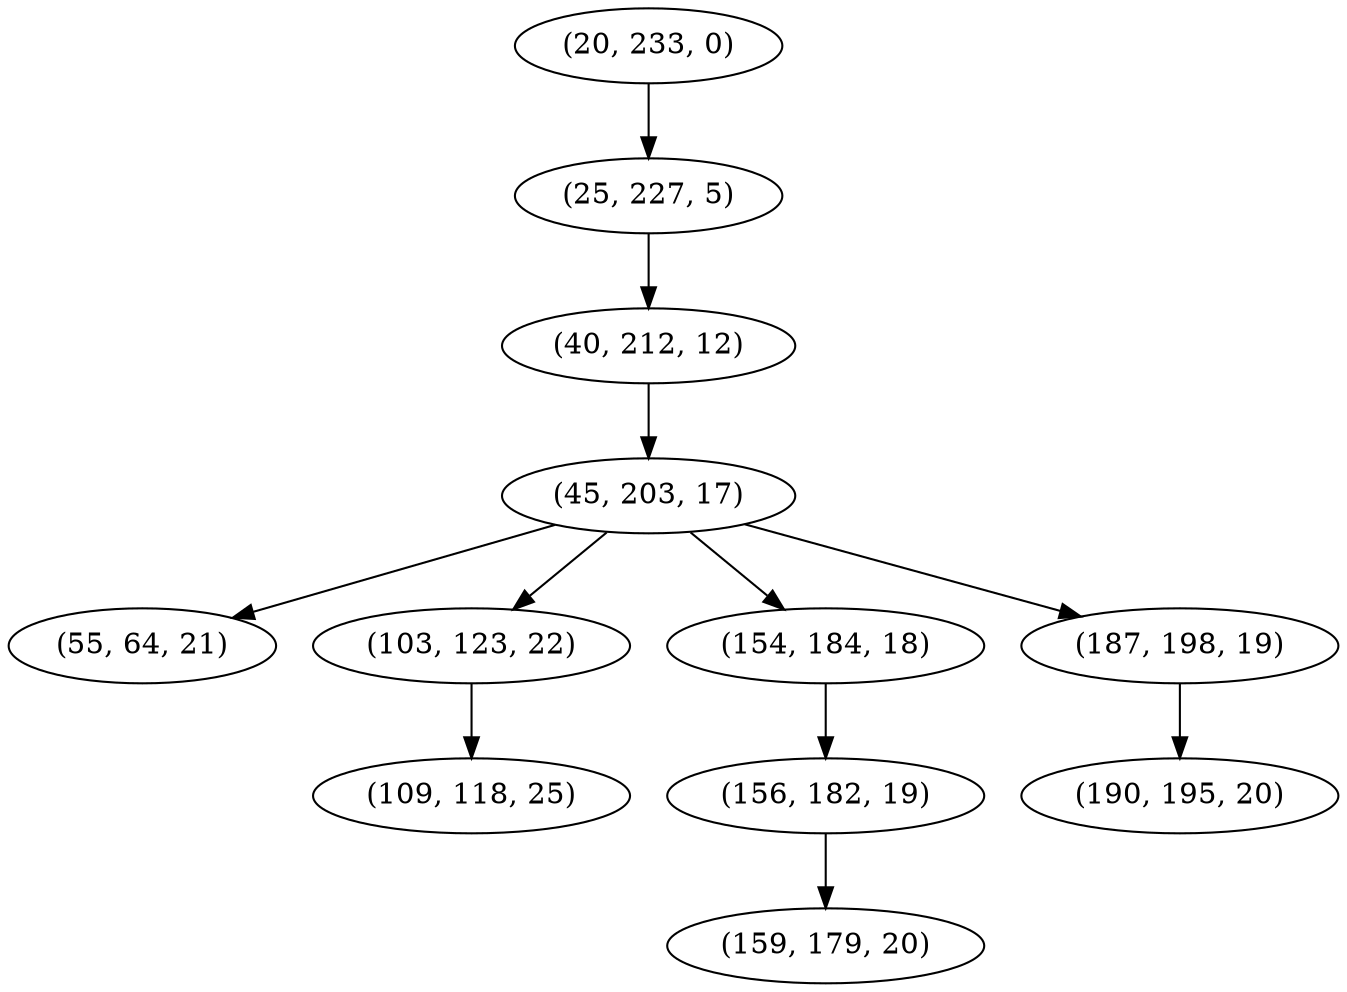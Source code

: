digraph tree {
    "(20, 233, 0)";
    "(25, 227, 5)";
    "(40, 212, 12)";
    "(45, 203, 17)";
    "(55, 64, 21)";
    "(103, 123, 22)";
    "(109, 118, 25)";
    "(154, 184, 18)";
    "(156, 182, 19)";
    "(159, 179, 20)";
    "(187, 198, 19)";
    "(190, 195, 20)";
    "(20, 233, 0)" -> "(25, 227, 5)";
    "(25, 227, 5)" -> "(40, 212, 12)";
    "(40, 212, 12)" -> "(45, 203, 17)";
    "(45, 203, 17)" -> "(55, 64, 21)";
    "(45, 203, 17)" -> "(103, 123, 22)";
    "(45, 203, 17)" -> "(154, 184, 18)";
    "(45, 203, 17)" -> "(187, 198, 19)";
    "(103, 123, 22)" -> "(109, 118, 25)";
    "(154, 184, 18)" -> "(156, 182, 19)";
    "(156, 182, 19)" -> "(159, 179, 20)";
    "(187, 198, 19)" -> "(190, 195, 20)";
}
